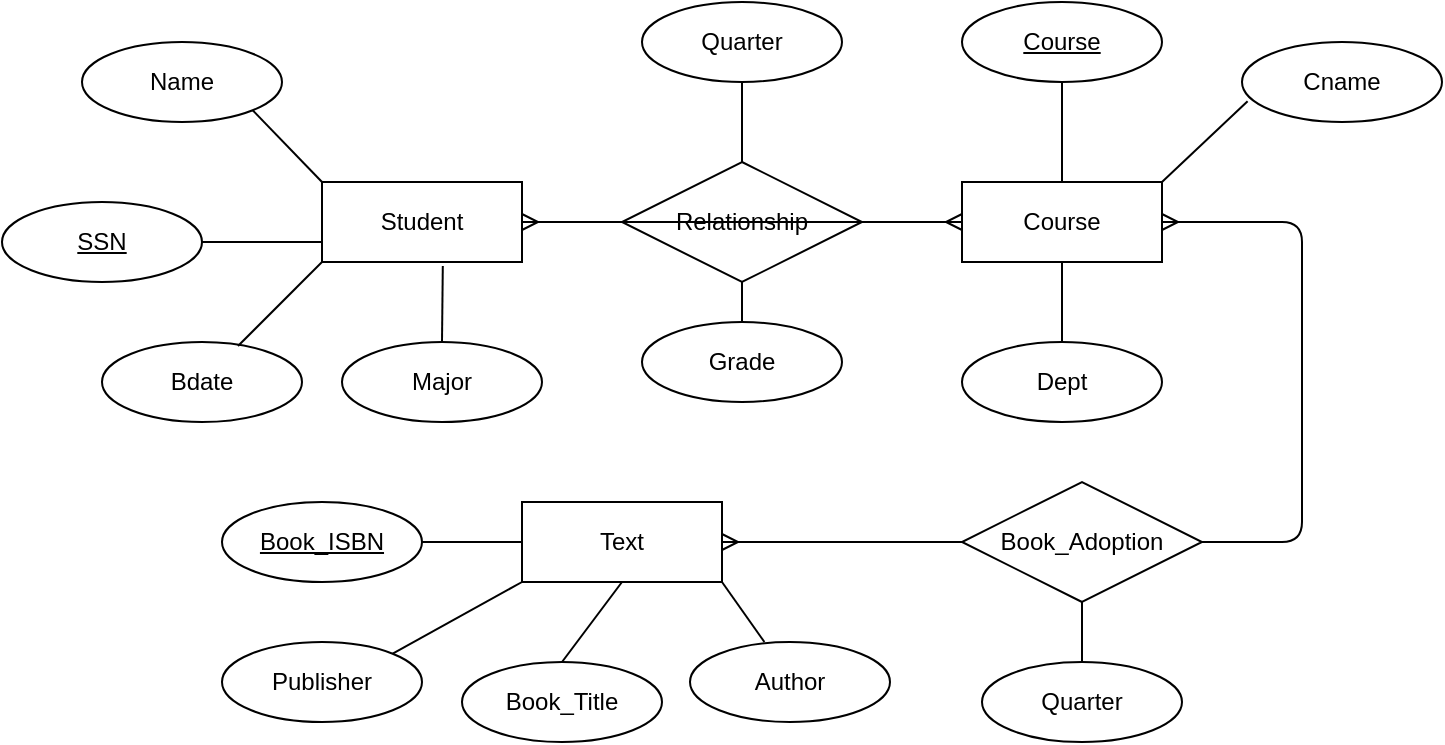 <mxfile version="13.6.2" type="device"><diagram id="U59jEiGoB8hCOm4pLRGk" name="Page-1"><mxGraphModel dx="1038" dy="1749" grid="1" gridSize="10" guides="1" tooltips="1" connect="1" arrows="1" fold="1" page="1" pageScale="1" pageWidth="827" pageHeight="1169" math="0" shadow="0"><root><mxCell id="0"/><mxCell id="1" parent="0"/><mxCell id="wxtjFiPRLKAuVEZjoAOL-4" value="Student" style="whiteSpace=wrap;html=1;align=center;" vertex="1" parent="1"><mxGeometry x="180" y="-480" width="100" height="40" as="geometry"/></mxCell><mxCell id="wxtjFiPRLKAuVEZjoAOL-6" value="Bdate" style="ellipse;whiteSpace=wrap;html=1;align=center;" vertex="1" parent="1"><mxGeometry x="70" y="-400" width="100" height="40" as="geometry"/></mxCell><mxCell id="wxtjFiPRLKAuVEZjoAOL-7" value="SSN" style="ellipse;whiteSpace=wrap;html=1;align=center;fontStyle=4;" vertex="1" parent="1"><mxGeometry x="20" y="-470" width="100" height="40" as="geometry"/></mxCell><mxCell id="wxtjFiPRLKAuVEZjoAOL-8" value="Major" style="ellipse;whiteSpace=wrap;html=1;align=center;" vertex="1" parent="1"><mxGeometry x="190" y="-400" width="100" height="40" as="geometry"/></mxCell><mxCell id="wxtjFiPRLKAuVEZjoAOL-13" value="" style="endArrow=none;html=1;rounded=0;exitX=0;exitY=0;exitDx=0;exitDy=0;entryX=1;entryY=1;entryDx=0;entryDy=0;" edge="1" parent="1" source="wxtjFiPRLKAuVEZjoAOL-4" target="wxtjFiPRLKAuVEZjoAOL-17"><mxGeometry relative="1" as="geometry"><mxPoint x="370" y="-390" as="sourcePoint"/><mxPoint x="165.2" y="-506" as="targetPoint"/></mxGeometry></mxCell><mxCell id="wxtjFiPRLKAuVEZjoAOL-14" value="" style="endArrow=none;html=1;rounded=0;exitX=1;exitY=0.5;exitDx=0;exitDy=0;entryX=0;entryY=0.75;entryDx=0;entryDy=0;" edge="1" parent="1" source="wxtjFiPRLKAuVEZjoAOL-7" target="wxtjFiPRLKAuVEZjoAOL-4"><mxGeometry relative="1" as="geometry"><mxPoint x="370" y="-390" as="sourcePoint"/><mxPoint x="530" y="-390" as="targetPoint"/></mxGeometry></mxCell><mxCell id="wxtjFiPRLKAuVEZjoAOL-15" value="" style="endArrow=none;html=1;rounded=0;exitX=0.68;exitY=0.05;exitDx=0;exitDy=0;exitPerimeter=0;entryX=0;entryY=1;entryDx=0;entryDy=0;" edge="1" parent="1" source="wxtjFiPRLKAuVEZjoAOL-6" target="wxtjFiPRLKAuVEZjoAOL-4"><mxGeometry relative="1" as="geometry"><mxPoint x="370" y="-390" as="sourcePoint"/><mxPoint x="530" y="-390" as="targetPoint"/></mxGeometry></mxCell><mxCell id="wxtjFiPRLKAuVEZjoAOL-16" value="" style="endArrow=none;html=1;rounded=0;exitX=0.5;exitY=0;exitDx=0;exitDy=0;entryX=0.604;entryY=1.05;entryDx=0;entryDy=0;entryPerimeter=0;" edge="1" parent="1" source="wxtjFiPRLKAuVEZjoAOL-8" target="wxtjFiPRLKAuVEZjoAOL-4"><mxGeometry relative="1" as="geometry"><mxPoint x="370" y="-390" as="sourcePoint"/><mxPoint x="530" y="-390" as="targetPoint"/></mxGeometry></mxCell><mxCell id="wxtjFiPRLKAuVEZjoAOL-17" value="Name" style="ellipse;whiteSpace=wrap;html=1;align=center;" vertex="1" parent="1"><mxGeometry x="60" y="-550" width="100" height="40" as="geometry"/></mxCell><mxCell id="wxtjFiPRLKAuVEZjoAOL-18" value="Relationship" style="shape=rhombus;perimeter=rhombusPerimeter;whiteSpace=wrap;html=1;align=center;" vertex="1" parent="1"><mxGeometry x="330" y="-490" width="120" height="60" as="geometry"/></mxCell><mxCell id="wxtjFiPRLKAuVEZjoAOL-21" value="" style="edgeStyle=entityRelationEdgeStyle;fontSize=12;html=1;endArrow=ERmany;startArrow=ERmany;exitX=1;exitY=0.5;exitDx=0;exitDy=0;" edge="1" parent="1" source="wxtjFiPRLKAuVEZjoAOL-4" target="wxtjFiPRLKAuVEZjoAOL-22"><mxGeometry width="100" height="100" relative="1" as="geometry"><mxPoint x="400" y="-340" as="sourcePoint"/><mxPoint x="540" y="-460" as="targetPoint"/></mxGeometry></mxCell><mxCell id="wxtjFiPRLKAuVEZjoAOL-22" value="Course" style="whiteSpace=wrap;html=1;align=center;" vertex="1" parent="1"><mxGeometry x="500" y="-480" width="100" height="40" as="geometry"/></mxCell><mxCell id="wxtjFiPRLKAuVEZjoAOL-23" value="Grade" style="ellipse;whiteSpace=wrap;html=1;align=center;fontSize=12;" vertex="1" parent="1"><mxGeometry x="340" y="-410" width="100" height="40" as="geometry"/></mxCell><mxCell id="wxtjFiPRLKAuVEZjoAOL-24" value="Quarter" style="ellipse;whiteSpace=wrap;html=1;align=center;fontSize=12;" vertex="1" parent="1"><mxGeometry x="340" y="-570" width="100" height="40" as="geometry"/></mxCell><mxCell id="wxtjFiPRLKAuVEZjoAOL-25" value="" style="endArrow=none;html=1;rounded=0;fontSize=12;entryX=0.5;entryY=1;entryDx=0;entryDy=0;" edge="1" parent="1" target="wxtjFiPRLKAuVEZjoAOL-24"><mxGeometry relative="1" as="geometry"><mxPoint x="390" y="-490" as="sourcePoint"/><mxPoint x="530" y="-390" as="targetPoint"/></mxGeometry></mxCell><mxCell id="wxtjFiPRLKAuVEZjoAOL-26" value="" style="endArrow=none;html=1;rounded=0;fontSize=12;entryX=0.5;entryY=1;entryDx=0;entryDy=0;" edge="1" parent="1" target="wxtjFiPRLKAuVEZjoAOL-18"><mxGeometry relative="1" as="geometry"><mxPoint x="390" y="-410" as="sourcePoint"/><mxPoint x="530" y="-390" as="targetPoint"/></mxGeometry></mxCell><mxCell id="wxtjFiPRLKAuVEZjoAOL-27" value="Course" style="ellipse;whiteSpace=wrap;html=1;align=center;fontStyle=4;fontSize=12;" vertex="1" parent="1"><mxGeometry x="500" y="-570" width="100" height="40" as="geometry"/></mxCell><mxCell id="wxtjFiPRLKAuVEZjoAOL-28" value="Cname" style="ellipse;whiteSpace=wrap;html=1;align=center;fontSize=12;" vertex="1" parent="1"><mxGeometry x="640" y="-550" width="100" height="40" as="geometry"/></mxCell><mxCell id="wxtjFiPRLKAuVEZjoAOL-29" value="Dept" style="ellipse;whiteSpace=wrap;html=1;align=center;fontSize=12;" vertex="1" parent="1"><mxGeometry x="500" y="-400" width="100" height="40" as="geometry"/></mxCell><mxCell id="wxtjFiPRLKAuVEZjoAOL-30" value="" style="endArrow=none;html=1;rounded=0;fontSize=12;entryX=0.5;entryY=1;entryDx=0;entryDy=0;exitX=0.5;exitY=0;exitDx=0;exitDy=0;" edge="1" parent="1" source="wxtjFiPRLKAuVEZjoAOL-22" target="wxtjFiPRLKAuVEZjoAOL-27"><mxGeometry relative="1" as="geometry"><mxPoint x="370" y="-390" as="sourcePoint"/><mxPoint x="530" y="-390" as="targetPoint"/></mxGeometry></mxCell><mxCell id="wxtjFiPRLKAuVEZjoAOL-31" value="" style="endArrow=none;html=1;rounded=0;fontSize=12;entryX=0.028;entryY=0.74;entryDx=0;entryDy=0;entryPerimeter=0;exitX=1;exitY=0;exitDx=0;exitDy=0;" edge="1" parent="1" source="wxtjFiPRLKAuVEZjoAOL-22" target="wxtjFiPRLKAuVEZjoAOL-28"><mxGeometry relative="1" as="geometry"><mxPoint x="370" y="-390" as="sourcePoint"/><mxPoint x="530" y="-390" as="targetPoint"/></mxGeometry></mxCell><mxCell id="wxtjFiPRLKAuVEZjoAOL-32" value="" style="endArrow=none;html=1;rounded=0;fontSize=12;entryX=0.5;entryY=0;entryDx=0;entryDy=0;exitX=0.5;exitY=1;exitDx=0;exitDy=0;" edge="1" parent="1" source="wxtjFiPRLKAuVEZjoAOL-22" target="wxtjFiPRLKAuVEZjoAOL-29"><mxGeometry relative="1" as="geometry"><mxPoint x="370" y="-390" as="sourcePoint"/><mxPoint x="530" y="-390" as="targetPoint"/></mxGeometry></mxCell><mxCell id="wxtjFiPRLKAuVEZjoAOL-34" value="Book_Adoption" style="shape=rhombus;perimeter=rhombusPerimeter;whiteSpace=wrap;html=1;align=center;fontSize=12;direction=west;" vertex="1" parent="1"><mxGeometry x="500" y="-330" width="120" height="60" as="geometry"/></mxCell><mxCell id="wxtjFiPRLKAuVEZjoAOL-38" value="Quarter" style="ellipse;whiteSpace=wrap;html=1;align=center;fontSize=12;" vertex="1" parent="1"><mxGeometry x="510" y="-240" width="100" height="40" as="geometry"/></mxCell><mxCell id="wxtjFiPRLKAuVEZjoAOL-39" value="" style="endArrow=none;html=1;rounded=0;fontSize=12;entryX=0.5;entryY=0;entryDx=0;entryDy=0;exitX=0.5;exitY=0;exitDx=0;exitDy=0;" edge="1" parent="1" source="wxtjFiPRLKAuVEZjoAOL-38" target="wxtjFiPRLKAuVEZjoAOL-34"><mxGeometry relative="1" as="geometry"><mxPoint x="370" y="-390" as="sourcePoint"/><mxPoint x="530" y="-390" as="targetPoint"/></mxGeometry></mxCell><mxCell id="wxtjFiPRLKAuVEZjoAOL-40" value="Text" style="whiteSpace=wrap;html=1;align=center;fontSize=12;" vertex="1" parent="1"><mxGeometry x="280" y="-320" width="100" height="40" as="geometry"/></mxCell><mxCell id="wxtjFiPRLKAuVEZjoAOL-42" value="Author" style="ellipse;whiteSpace=wrap;html=1;align=center;fontSize=12;" vertex="1" parent="1"><mxGeometry x="364" y="-250" width="100" height="40" as="geometry"/></mxCell><mxCell id="wxtjFiPRLKAuVEZjoAOL-43" value="Book_Title" style="ellipse;whiteSpace=wrap;html=1;align=center;fontSize=12;" vertex="1" parent="1"><mxGeometry x="250" y="-240" width="100" height="40" as="geometry"/></mxCell><mxCell id="wxtjFiPRLKAuVEZjoAOL-44" value="Publisher" style="ellipse;whiteSpace=wrap;html=1;align=center;fontSize=12;" vertex="1" parent="1"><mxGeometry x="130" y="-250" width="100" height="40" as="geometry"/></mxCell><mxCell id="wxtjFiPRLKAuVEZjoAOL-45" value="Book_ISBN" style="ellipse;whiteSpace=wrap;html=1;align=center;fontStyle=4;fontSize=12;" vertex="1" parent="1"><mxGeometry x="130" y="-320" width="100" height="40" as="geometry"/></mxCell><mxCell id="wxtjFiPRLKAuVEZjoAOL-47" value="" style="endArrow=none;html=1;rounded=0;fontSize=12;exitX=1;exitY=0.5;exitDx=0;exitDy=0;entryX=0;entryY=0.5;entryDx=0;entryDy=0;" edge="1" parent="1" source="wxtjFiPRLKAuVEZjoAOL-45" target="wxtjFiPRLKAuVEZjoAOL-40"><mxGeometry relative="1" as="geometry"><mxPoint x="370" y="-390" as="sourcePoint"/><mxPoint x="530" y="-390" as="targetPoint"/></mxGeometry></mxCell><mxCell id="wxtjFiPRLKAuVEZjoAOL-48" value="" style="endArrow=none;html=1;rounded=0;fontSize=12;exitX=1;exitY=0;exitDx=0;exitDy=0;entryX=0;entryY=1;entryDx=0;entryDy=0;" edge="1" parent="1" source="wxtjFiPRLKAuVEZjoAOL-44" target="wxtjFiPRLKAuVEZjoAOL-40"><mxGeometry relative="1" as="geometry"><mxPoint x="370" y="-390" as="sourcePoint"/><mxPoint x="530" y="-390" as="targetPoint"/></mxGeometry></mxCell><mxCell id="wxtjFiPRLKAuVEZjoAOL-49" value="" style="endArrow=none;html=1;rounded=0;fontSize=12;exitX=0.5;exitY=0;exitDx=0;exitDy=0;entryX=0.5;entryY=1;entryDx=0;entryDy=0;" edge="1" parent="1" source="wxtjFiPRLKAuVEZjoAOL-43" target="wxtjFiPRLKAuVEZjoAOL-40"><mxGeometry relative="1" as="geometry"><mxPoint x="370" y="-390" as="sourcePoint"/><mxPoint x="530" y="-390" as="targetPoint"/></mxGeometry></mxCell><mxCell id="wxtjFiPRLKAuVEZjoAOL-50" value="" style="endArrow=none;html=1;rounded=0;fontSize=12;exitX=1;exitY=1;exitDx=0;exitDy=0;entryX=0.372;entryY=0;entryDx=0;entryDy=0;entryPerimeter=0;" edge="1" parent="1" source="wxtjFiPRLKAuVEZjoAOL-40" target="wxtjFiPRLKAuVEZjoAOL-42"><mxGeometry relative="1" as="geometry"><mxPoint x="370" y="-390" as="sourcePoint"/><mxPoint x="530" y="-390" as="targetPoint"/></mxGeometry></mxCell><mxCell id="wxtjFiPRLKAuVEZjoAOL-62" value="" style="fontSize=12;html=1;endArrow=ERmany;shadow=0;exitX=1;exitY=0.5;exitDx=0;exitDy=0;elbow=vertical;entryX=1;entryY=0.5;entryDx=0;entryDy=0;" edge="1" parent="1" source="wxtjFiPRLKAuVEZjoAOL-34" target="wxtjFiPRLKAuVEZjoAOL-40"><mxGeometry width="100" height="100" relative="1" as="geometry"><mxPoint x="400" y="-340" as="sourcePoint"/><mxPoint x="390" y="-300" as="targetPoint"/></mxGeometry></mxCell><mxCell id="wxtjFiPRLKAuVEZjoAOL-63" value="" style="fontSize=12;html=1;endArrow=ERmany;shadow=0;strokeColor=#000000;entryX=1;entryY=0.5;entryDx=0;entryDy=0;exitX=0;exitY=0.5;exitDx=0;exitDy=0;" edge="1" parent="1" source="wxtjFiPRLKAuVEZjoAOL-34" target="wxtjFiPRLKAuVEZjoAOL-22"><mxGeometry width="100" height="100" relative="1" as="geometry"><mxPoint x="400" y="-340" as="sourcePoint"/><mxPoint x="500" y="-440" as="targetPoint"/><Array as="points"><mxPoint x="670" y="-300"/><mxPoint x="670" y="-460"/></Array></mxGeometry></mxCell></root></mxGraphModel></diagram></mxfile>